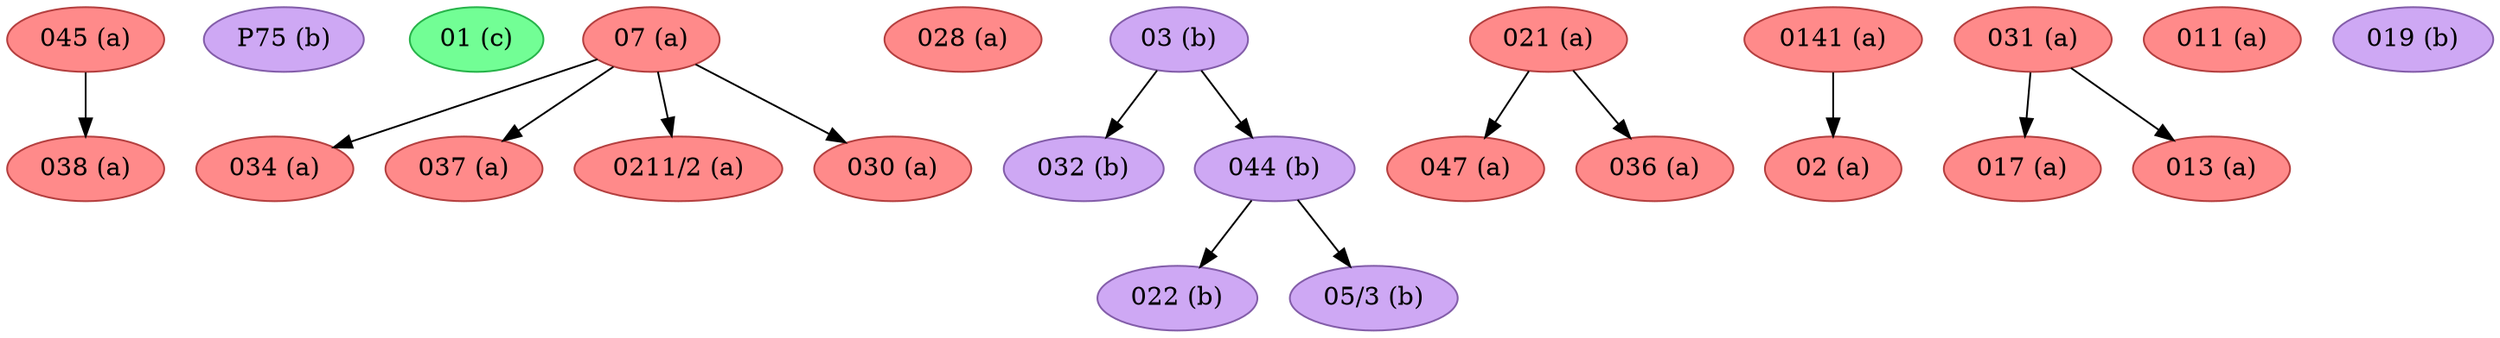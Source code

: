 strict digraph G {
"038 (a)" [fillcolor="#FF8A8A", color="#b43f3f", style=filled];
"P75 (b)" [fillcolor="#CEA8F4", color="#835da9", style=filled];
"01 (c)" [fillcolor="#72FE95", color="#27b34a", style=filled];
"034 (a)" [fillcolor="#FF8A8A", color="#b43f3f", style=filled];
"028 (a)" [fillcolor="#FF8A8A", color="#b43f3f", style=filled];
"032 (b)" [fillcolor="#CEA8F4", color="#835da9", style=filled];
"047 (a)" [fillcolor="#FF8A8A", color="#b43f3f", style=filled];
"02 (a)" [fillcolor="#FF8A8A", color="#b43f3f", style=filled];
"031 (a)" [fillcolor="#FF8A8A", color="#b43f3f", style=filled];
"036 (a)" [fillcolor="#FF8A8A", color="#b43f3f", style=filled];
"017 (a)" [fillcolor="#FF8A8A", color="#b43f3f", style=filled];
"011 (a)" [fillcolor="#FF8A8A", color="#b43f3f", style=filled];
"045 (a)" [fillcolor="#FF8A8A", color="#b43f3f", style=filled];
"022 (b)" [fillcolor="#CEA8F4", color="#835da9", style=filled];
"037 (a)" [fillcolor="#FF8A8A", color="#b43f3f", style=filled];
"013 (a)" [fillcolor="#FF8A8A", color="#b43f3f", style=filled];
"07 (a)" [fillcolor="#FF8A8A", color="#b43f3f", style=filled];
"0211/2 (a)" [fillcolor="#FF8A8A", color="#b43f3f", style=filled];
"044 (b)" [fillcolor="#CEA8F4", color="#835da9", style=filled];
"019 (b)" [fillcolor="#CEA8F4", color="#835da9", style=filled];
"0141 (a)" [fillcolor="#FF8A8A", color="#b43f3f", style=filled];
"05/3 (b)" [fillcolor="#CEA8F4", color="#835da9", style=filled];
"021 (a)" [fillcolor="#FF8A8A", color="#b43f3f", style=filled];
"030 (a)" [fillcolor="#FF8A8A", color="#b43f3f", style=filled];
"03 (b)" [fillcolor="#CEA8F4", color="#835da9", style=filled];
"031 (a)" -> "017 (a)";
"031 (a)" -> "013 (a)";
"045 (a)" -> "038 (a)";
"07 (a)" -> "0211/2 (a)";
"07 (a)" -> "037 (a)";
"07 (a)" -> "030 (a)";
"07 (a)" -> "034 (a)";
"044 (b)" -> "05/3 (b)";
"044 (b)" -> "022 (b)";
"0141 (a)" -> "02 (a)";
"021 (a)" -> "036 (a)";
"021 (a)" -> "047 (a)";
"03 (b)" -> "044 (b)";
"03 (b)" -> "032 (b)";
}
